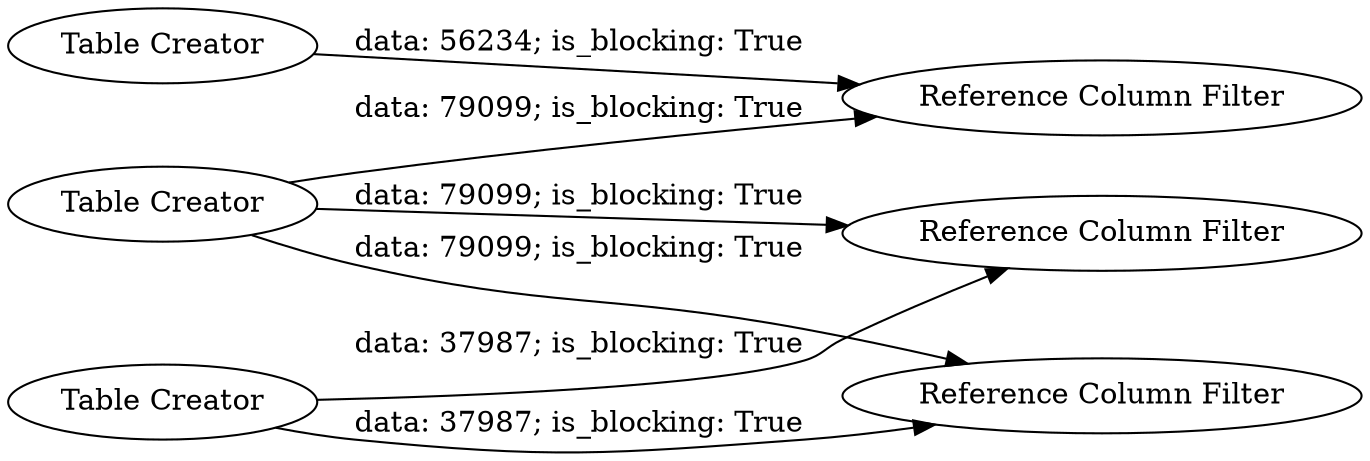 digraph {
	"941251694780649072_1" [label="Table Creator"]
	"941251694780649072_6" [label="Reference Column Filter"]
	"941251694780649072_5" [label="Table Creator"]
	"941251694780649072_2" [label="Reference Column Filter"]
	"941251694780649072_4" [label="Reference Column Filter"]
	"941251694780649072_3" [label="Table Creator"]
	"941251694780649072_3" -> "941251694780649072_2" [label="data: 37987; is_blocking: True"]
	"941251694780649072_5" -> "941251694780649072_6" [label="data: 56234; is_blocking: True"]
	"941251694780649072_3" -> "941251694780649072_4" [label="data: 37987; is_blocking: True"]
	"941251694780649072_1" -> "941251694780649072_2" [label="data: 79099; is_blocking: True"]
	"941251694780649072_1" -> "941251694780649072_4" [label="data: 79099; is_blocking: True"]
	"941251694780649072_1" -> "941251694780649072_6" [label="data: 79099; is_blocking: True"]
	rankdir=LR
}
